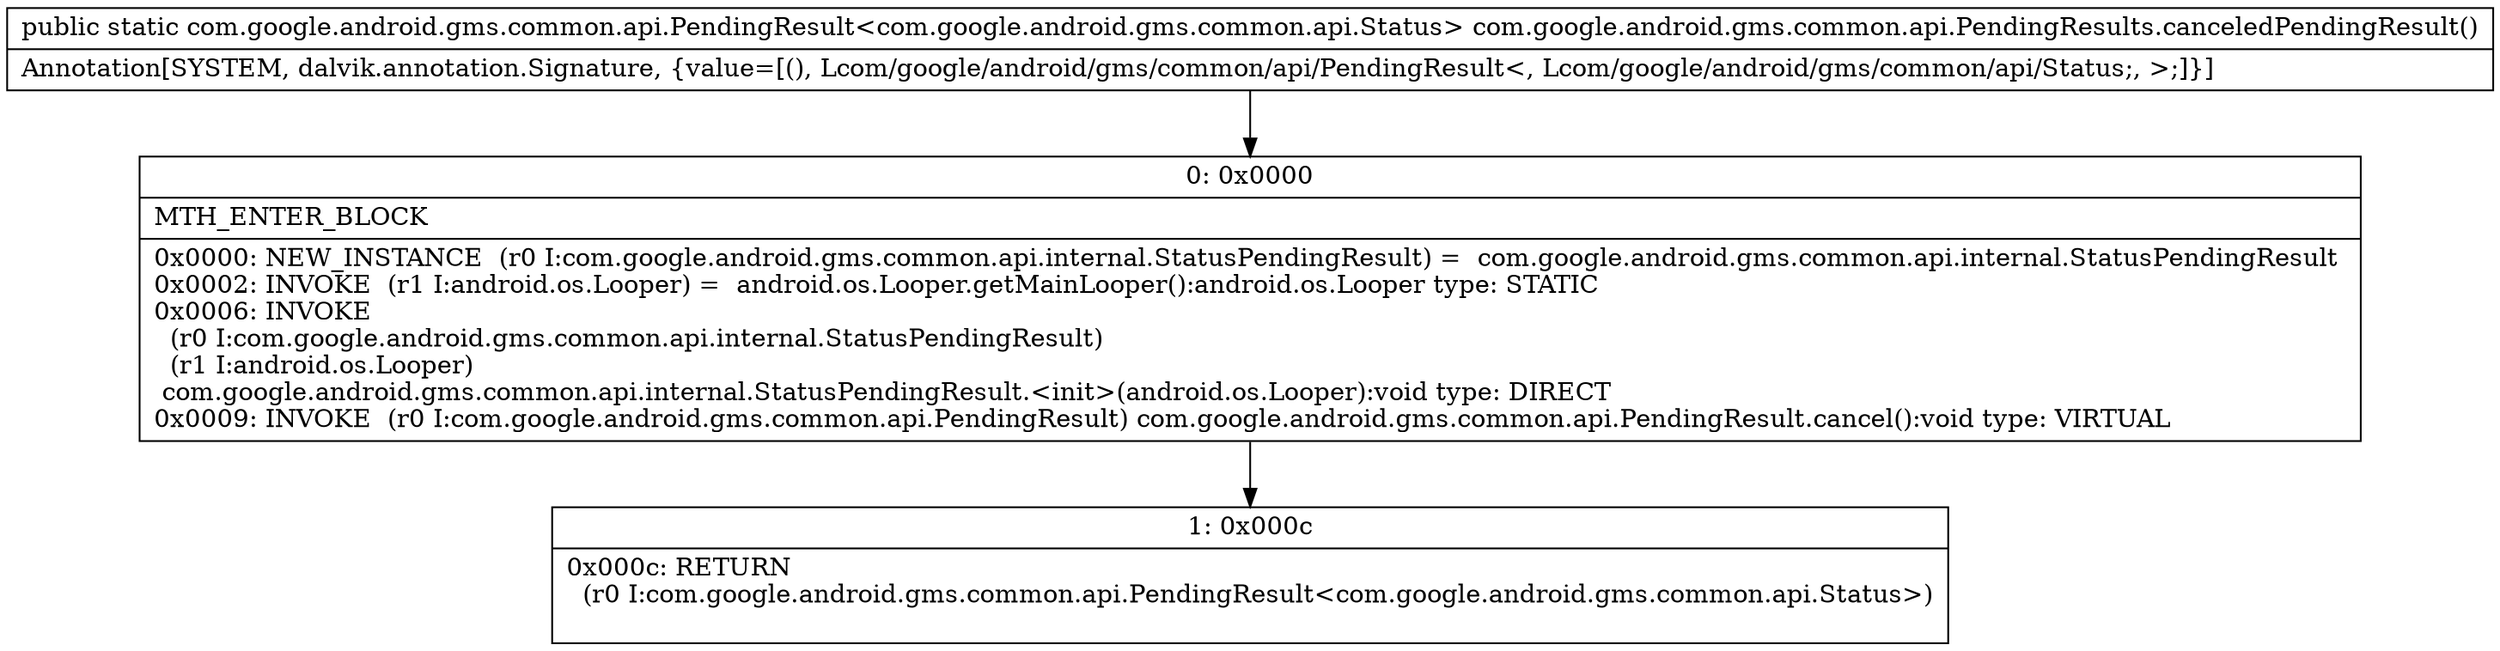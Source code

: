 digraph "CFG forcom.google.android.gms.common.api.PendingResults.canceledPendingResult()Lcom\/google\/android\/gms\/common\/api\/PendingResult;" {
Node_0 [shape=record,label="{0\:\ 0x0000|MTH_ENTER_BLOCK\l|0x0000: NEW_INSTANCE  (r0 I:com.google.android.gms.common.api.internal.StatusPendingResult) =  com.google.android.gms.common.api.internal.StatusPendingResult \l0x0002: INVOKE  (r1 I:android.os.Looper) =  android.os.Looper.getMainLooper():android.os.Looper type: STATIC \l0x0006: INVOKE  \l  (r0 I:com.google.android.gms.common.api.internal.StatusPendingResult)\l  (r1 I:android.os.Looper)\l com.google.android.gms.common.api.internal.StatusPendingResult.\<init\>(android.os.Looper):void type: DIRECT \l0x0009: INVOKE  (r0 I:com.google.android.gms.common.api.PendingResult) com.google.android.gms.common.api.PendingResult.cancel():void type: VIRTUAL \l}"];
Node_1 [shape=record,label="{1\:\ 0x000c|0x000c: RETURN  \l  (r0 I:com.google.android.gms.common.api.PendingResult\<com.google.android.gms.common.api.Status\>)\l \l}"];
MethodNode[shape=record,label="{public static com.google.android.gms.common.api.PendingResult\<com.google.android.gms.common.api.Status\> com.google.android.gms.common.api.PendingResults.canceledPendingResult()  | Annotation[SYSTEM, dalvik.annotation.Signature, \{value=[(), Lcom\/google\/android\/gms\/common\/api\/PendingResult\<, Lcom\/google\/android\/gms\/common\/api\/Status;, \>;]\}]\l}"];
MethodNode -> Node_0;
Node_0 -> Node_1;
}

